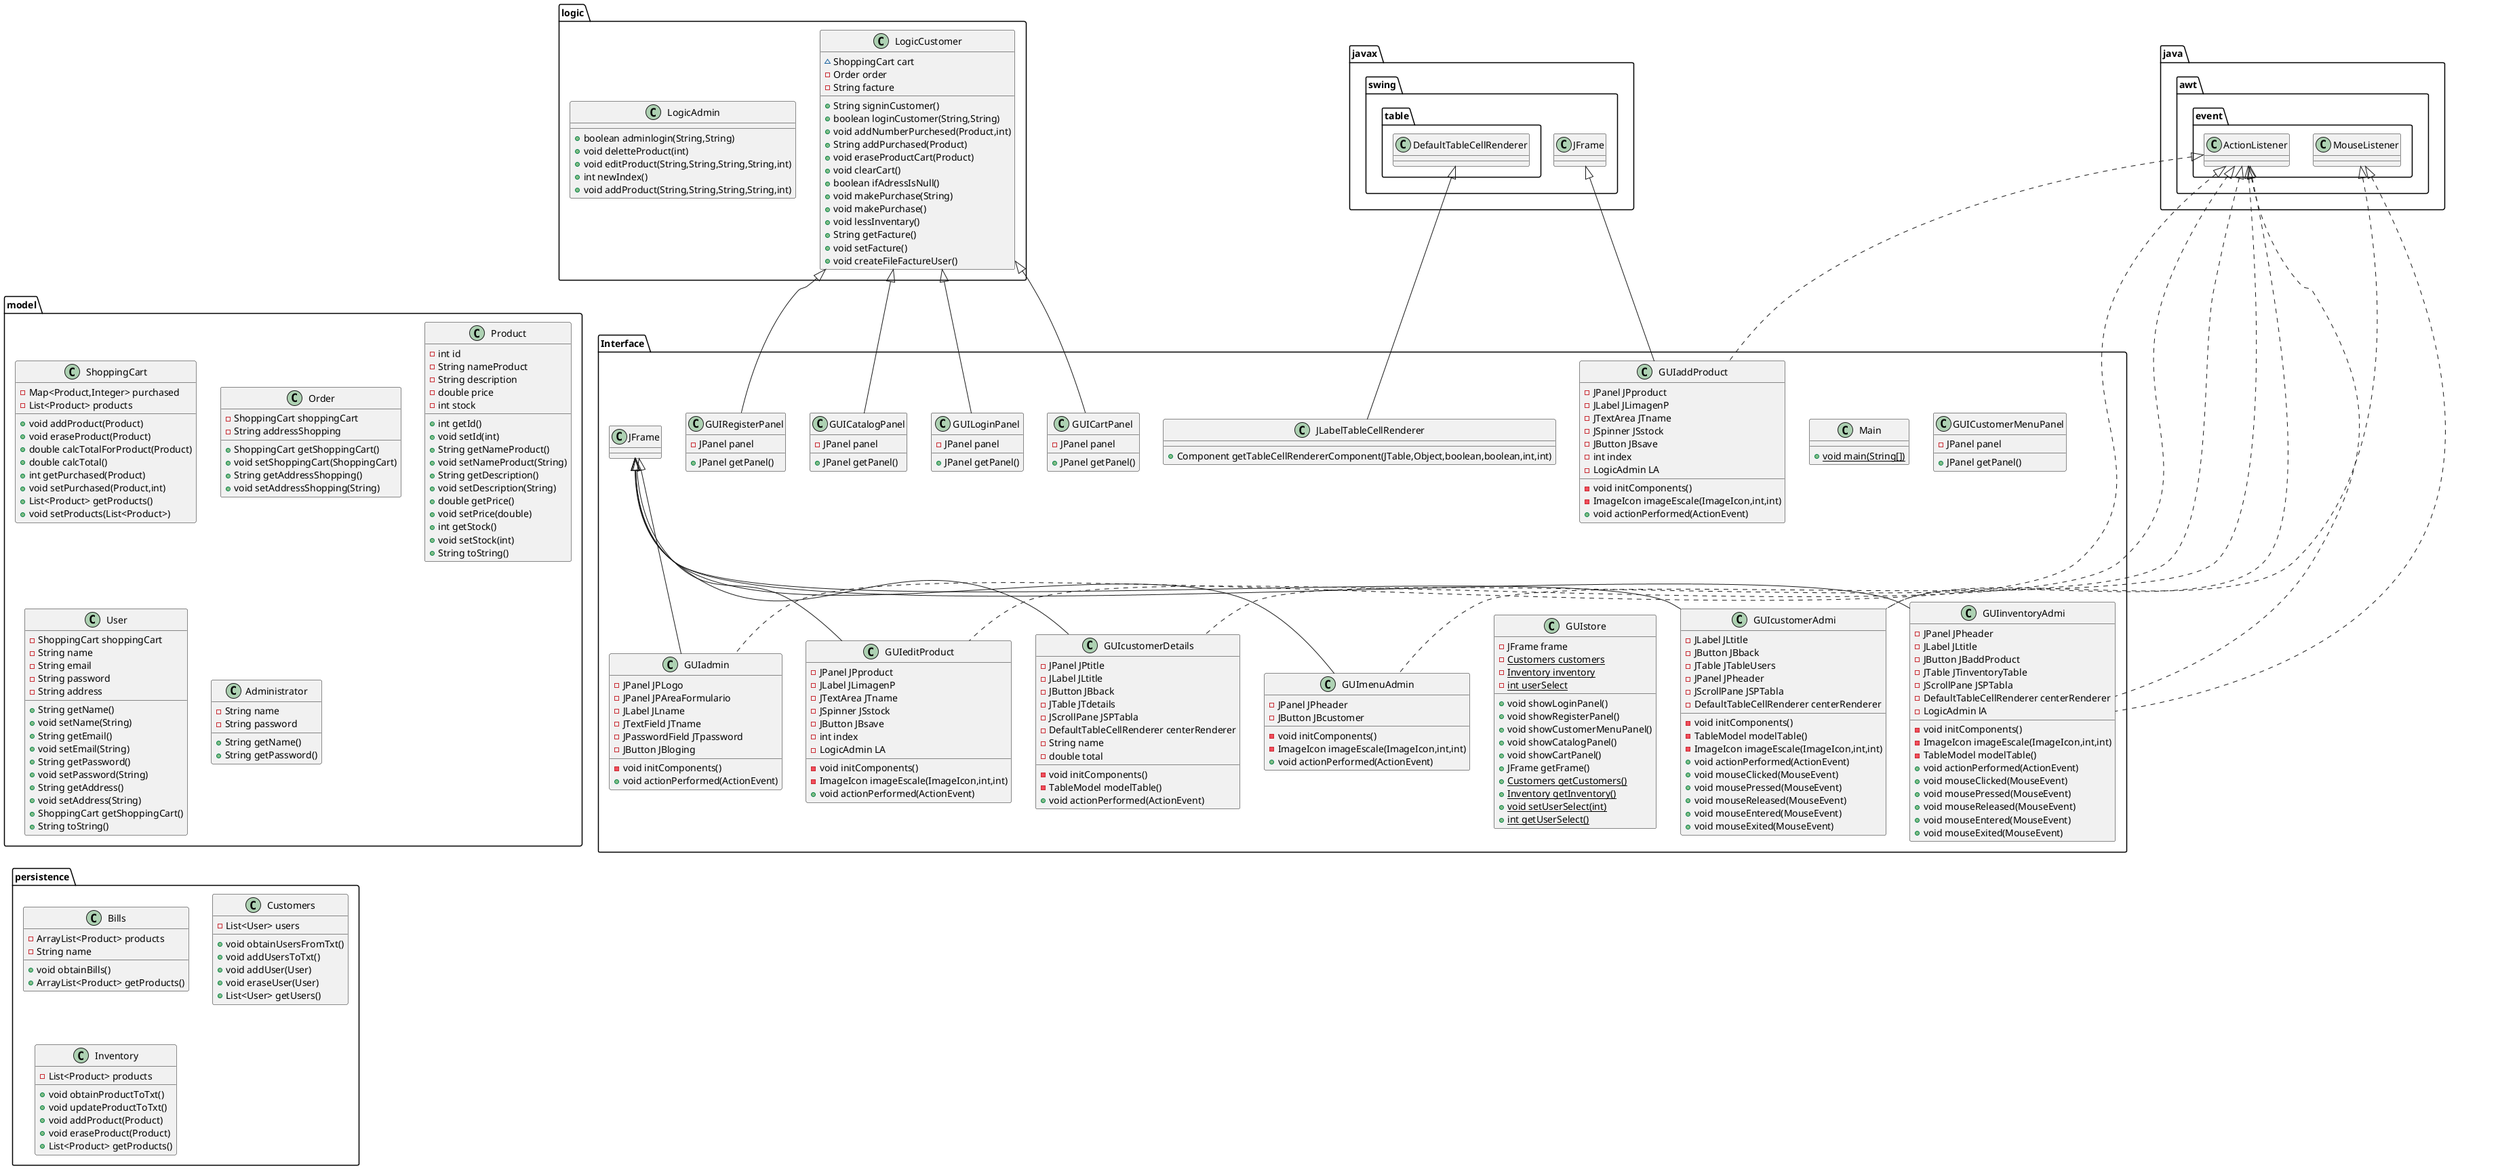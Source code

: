 @startuml
class model.ShoppingCart {
- Map<Product,Integer> purchased
- List<Product> products
+ void addProduct(Product)
+ void eraseProduct(Product)
+ double calcTotalForProduct(Product)
+ double calcTotal()
+ int getPurchased(Product)
+ void setPurchased(Product,int)
+ List<Product> getProducts()
+ void setProducts(List<Product>)
}
class logic.LogicCustomer {
~ ShoppingCart cart
- Order order
- String facture
+ String signinCustomer()
+ boolean loginCustomer(String,String)
+ void addNumberPurchesed(Product,int)
+ String addPurchased(Product)
+ void eraseProductCart(Product)
+ void clearCart()
+ boolean ifAdressIsNull()
+ void makePurchase(String)
+ void makePurchase()
+ void lessInventary()
+ String getFacture()
+ void setFacture()
+ void createFileFactureUser()
}
class Interface.JLabelTableCellRenderer {
+ Component getTableCellRendererComponent(JTable,Object,boolean,boolean,int,int)
}
class Interface.GUICatalogPanel {
- JPanel panel
+ JPanel getPanel()
}
class Interface.GUIRegisterPanel {
- JPanel panel
+ JPanel getPanel()
}
class model.Order {
- ShoppingCart shoppingCart
- String addressShopping
+ ShoppingCart getShoppingCart()
+ void setShoppingCart(ShoppingCart)
+ String getAddressShopping()
+ void setAddressShopping(String)
}
class model.Product {
- int id
- String nameProduct
- String description
- double price
- int stock
+ int getId()
+ void setId(int)
+ String getNameProduct()
+ void setNameProduct(String)
+ String getDescription()
+ void setDescription(String)
+ double getPrice()
+ void setPrice(double)
+ int getStock()
+ void setStock(int)
+ String toString()
}
class model.User {
- ShoppingCart shoppingCart
- String name
- String email
- String password
- String address
+ String getName()
+ void setName(String)
+ String getEmail()
+ void setEmail(String)
+ String getPassword()
+ void setPassword(String)
+ String getAddress()
+ void setAddress(String)
+ ShoppingCart getShoppingCart()
+ String toString()
}
class Interface.GUIadmin {
- JPanel JPLogo
- JPanel JPAreaFormulario
- JLabel JLname
- JTextField JTname
- JPasswordField JTpassword
- JButton JBloging
- void initComponents()
+ void actionPerformed(ActionEvent)
}
class Interface.GUIeditProduct {
- JPanel JPproduct
- JLabel JLimagenP
- JTextArea JTname
- JSpinner JSstock
- JButton JBsave
- int index
- LogicAdmin LA
- void initComponents()
- ImageIcon imageEscale(ImageIcon,int,int)
+ void actionPerformed(ActionEvent)
}
class model.Administrator {
- String name
- String password
+ String getName()
+ String getPassword()
}
class persistence.Bills {
- ArrayList<Product> products
- String name
+ void obtainBills()
+ ArrayList<Product> getProducts()
}
class Interface.Main {
+ {static} void main(String[])
}
class Interface.GUICartPanel {
- JPanel panel
+ JPanel getPanel()
}
class Interface.GUILoginPanel {
- JPanel panel
+ JPanel getPanel()
}
class Interface.GUIcustomerDetails {
- JPanel JPtitle
- JLabel JLtitle
- JButton JBback
- JTable JTdetails
- JScrollPane JSPTabla
- DefaultTableCellRenderer centerRenderer
- String name
- double total
- void initComponents()
- TableModel modelTable()
+ void actionPerformed(ActionEvent)
}
class Interface.GUIaddProduct {
- JPanel JPproduct
- JLabel JLimagenP
- JTextArea JTname
- JSpinner JSstock
- JButton JBsave
- int index
- LogicAdmin LA
- void initComponents()
- ImageIcon imageEscale(ImageIcon,int,int)
+ void actionPerformed(ActionEvent)
}
class logic.LogicAdmin {
+ boolean adminlogin(String,String)
+ void deletteProduct(int)
+ void editProduct(String,String,String,String,int)
+ int newIndex()
+ void addProduct(String,String,String,String,int)
}
class Interface.GUICustomerMenuPanel {
- JPanel panel
+ JPanel getPanel()
}
class persistence.Customers {
- List<User> users
+ void obtainUsersFromTxt()
+ void addUsersToTxt()
+ void addUser(User)
+ void eraseUser(User)
+ List<User> getUsers()
}
class Interface.GUIcustomerAdmi {
- JLabel JLtitle
- JButton JBback
- JTable JTableUsers
- JPanel JPheader
- JScrollPane JSPTabla
- DefaultTableCellRenderer centerRenderer
- void initComponents()
- TableModel modelTable()
- ImageIcon imageEscale(ImageIcon,int,int)
+ void actionPerformed(ActionEvent)
+ void mouseClicked(MouseEvent)
+ void mousePressed(MouseEvent)
+ void mouseReleased(MouseEvent)
+ void mouseEntered(MouseEvent)
+ void mouseExited(MouseEvent)
}
class Interface.GUImenuAdmin {
- JPanel JPheader
- JButton JBcustomer
- void initComponents()
- ImageIcon imageEscale(ImageIcon,int,int)
+ void actionPerformed(ActionEvent)
}
class persistence.Inventory {
- List<Product> products
+ void obtainProductToTxt()
+ void updateProductToTxt()
+ void addProduct(Product)
+ void eraseProduct(Product)
+ List<Product> getProducts()
}
class Interface.GUIinventoryAdmi {
- JPanel JPheader
- JLabel JLtitle
- JButton JBaddProduct
- JTable JTinventoryTable
- JScrollPane JSPTabla
- DefaultTableCellRenderer centerRenderer
- LogicAdmin lA
- void initComponents()
- ImageIcon imageEscale(ImageIcon,int,int)
- TableModel modelTable()
+ void actionPerformed(ActionEvent)
+ void mouseClicked(MouseEvent)
+ void mousePressed(MouseEvent)
+ void mouseReleased(MouseEvent)
+ void mouseEntered(MouseEvent)
+ void mouseExited(MouseEvent)
}
class Interface.GUIstore {
- JFrame frame
- {static} Customers customers
- {static} Inventory inventory
- {static} int userSelect
+ void showLoginPanel()
+ void showRegisterPanel()
+ void showCustomerMenuPanel()
+ void showCatalogPanel()
+ void showCartPanel()
+ JFrame getFrame()
+ {static} Customers getCustomers()
+ {static} Inventory getInventory()
+ {static} void setUserSelect(int)
+ {static} int getUserSelect()
}


javax.swing.table.DefaultTableCellRenderer <|-- Interface.JLabelTableCellRenderer
logic.LogicCustomer <|-- Interface.GUICatalogPanel
logic.LogicCustomer <|-- Interface.GUIRegisterPanel
java.awt.event.ActionListener <|.. Interface.GUIadmin
Interface.JFrame <|-- Interface.GUIadmin
java.awt.event.ActionListener <|.. Interface.GUIeditProduct
Interface.JFrame <|-- Interface.GUIeditProduct
logic.LogicCustomer <|-- Interface.GUICartPanel
logic.LogicCustomer <|-- Interface.GUILoginPanel
java.awt.event.ActionListener <|.. Interface.GUIcustomerDetails
Interface.JFrame <|-- Interface.GUIcustomerDetails
java.awt.event.ActionListener <|.. Interface.GUIaddProduct
javax.swing.JFrame <|-- Interface.GUIaddProduct
java.awt.event.ActionListener <|.. Interface.GUIcustomerAdmi
java.awt.event.MouseListener <|.. Interface.GUIcustomerAdmi
Interface.JFrame <|-- Interface.GUIcustomerAdmi
java.awt.event.ActionListener <|.. Interface.GUImenuAdmin
Interface.JFrame <|-- Interface.GUImenuAdmin
java.awt.event.ActionListener <|.. Interface.GUIinventoryAdmi
java.awt.event.MouseListener <|.. Interface.GUIinventoryAdmi
Interface.JFrame <|-- Interface.GUIinventoryAdmi
@enduml